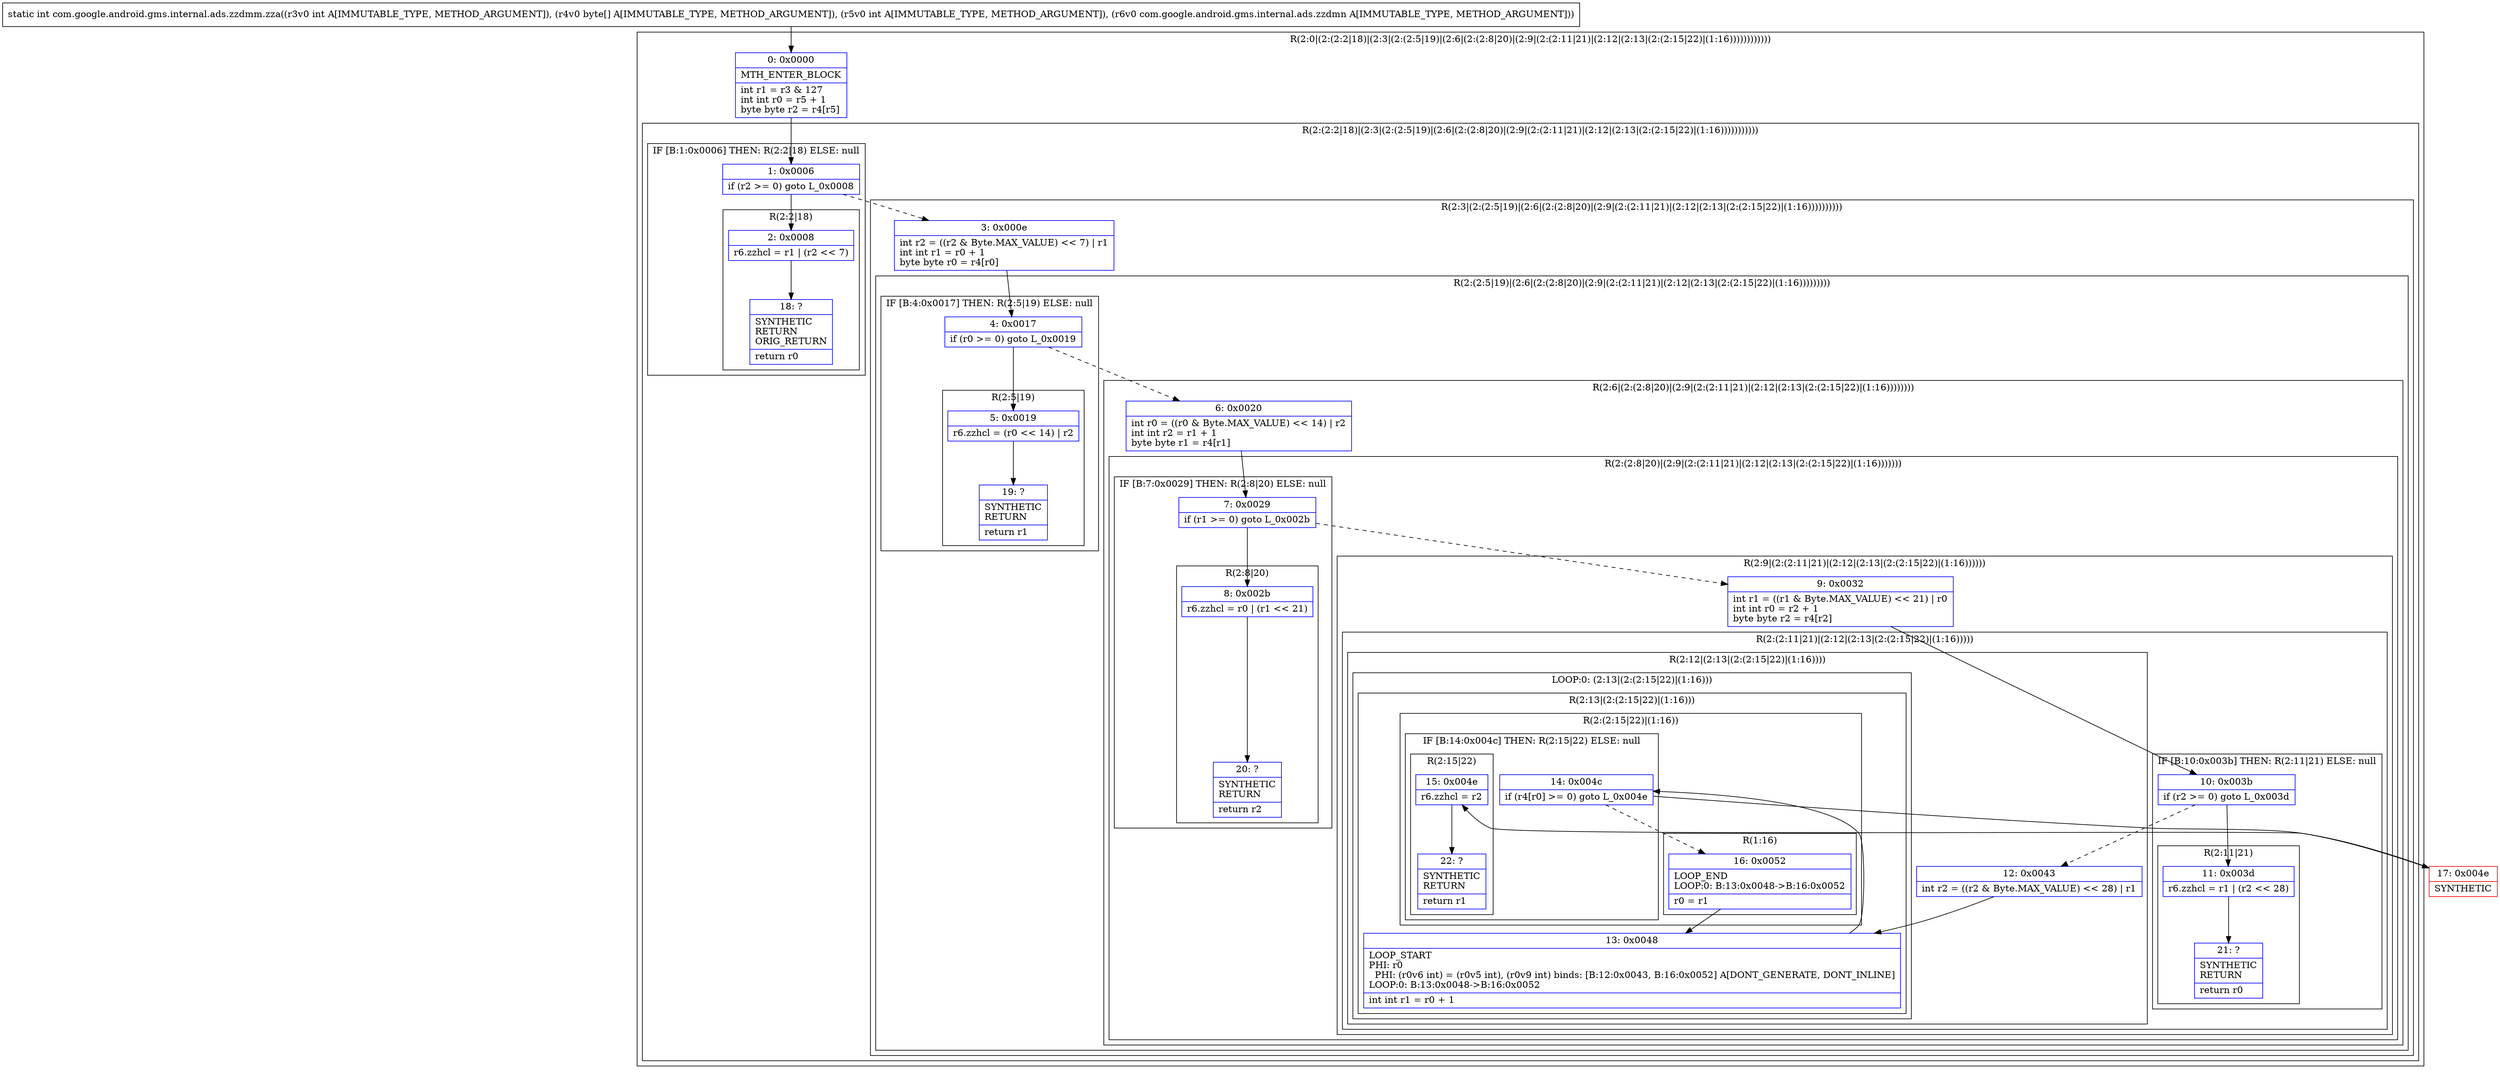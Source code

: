 digraph "CFG forcom.google.android.gms.internal.ads.zzdmm.zza(I[BILcom\/google\/android\/gms\/internal\/ads\/zzdmn;)I" {
subgraph cluster_Region_1266657947 {
label = "R(2:0|(2:(2:2|18)|(2:3|(2:(2:5|19)|(2:6|(2:(2:8|20)|(2:9|(2:(2:11|21)|(2:12|(2:13|(2:(2:15|22)|(1:16))))))))))))";
node [shape=record,color=blue];
Node_0 [shape=record,label="{0\:\ 0x0000|MTH_ENTER_BLOCK\l|int r1 = r3 & 127\lint int r0 = r5 + 1\lbyte byte r2 = r4[r5]\l}"];
subgraph cluster_Region_728977757 {
label = "R(2:(2:2|18)|(2:3|(2:(2:5|19)|(2:6|(2:(2:8|20)|(2:9|(2:(2:11|21)|(2:12|(2:13|(2:(2:15|22)|(1:16)))))))))))";
node [shape=record,color=blue];
subgraph cluster_IfRegion_1969497591 {
label = "IF [B:1:0x0006] THEN: R(2:2|18) ELSE: null";
node [shape=record,color=blue];
Node_1 [shape=record,label="{1\:\ 0x0006|if (r2 \>= 0) goto L_0x0008\l}"];
subgraph cluster_Region_1956919800 {
label = "R(2:2|18)";
node [shape=record,color=blue];
Node_2 [shape=record,label="{2\:\ 0x0008|r6.zzhcl = r1 \| (r2 \<\< 7)\l}"];
Node_18 [shape=record,label="{18\:\ ?|SYNTHETIC\lRETURN\lORIG_RETURN\l|return r0\l}"];
}
}
subgraph cluster_Region_298390695 {
label = "R(2:3|(2:(2:5|19)|(2:6|(2:(2:8|20)|(2:9|(2:(2:11|21)|(2:12|(2:13|(2:(2:15|22)|(1:16))))))))))";
node [shape=record,color=blue];
Node_3 [shape=record,label="{3\:\ 0x000e|int r2 = ((r2 & Byte.MAX_VALUE) \<\< 7) \| r1\lint int r1 = r0 + 1\lbyte byte r0 = r4[r0]\l}"];
subgraph cluster_Region_1294954539 {
label = "R(2:(2:5|19)|(2:6|(2:(2:8|20)|(2:9|(2:(2:11|21)|(2:12|(2:13|(2:(2:15|22)|(1:16)))))))))";
node [shape=record,color=blue];
subgraph cluster_IfRegion_1332914831 {
label = "IF [B:4:0x0017] THEN: R(2:5|19) ELSE: null";
node [shape=record,color=blue];
Node_4 [shape=record,label="{4\:\ 0x0017|if (r0 \>= 0) goto L_0x0019\l}"];
subgraph cluster_Region_1140417202 {
label = "R(2:5|19)";
node [shape=record,color=blue];
Node_5 [shape=record,label="{5\:\ 0x0019|r6.zzhcl = (r0 \<\< 14) \| r2\l}"];
Node_19 [shape=record,label="{19\:\ ?|SYNTHETIC\lRETURN\l|return r1\l}"];
}
}
subgraph cluster_Region_373815500 {
label = "R(2:6|(2:(2:8|20)|(2:9|(2:(2:11|21)|(2:12|(2:13|(2:(2:15|22)|(1:16))))))))";
node [shape=record,color=blue];
Node_6 [shape=record,label="{6\:\ 0x0020|int r0 = ((r0 & Byte.MAX_VALUE) \<\< 14) \| r2\lint int r2 = r1 + 1\lbyte byte r1 = r4[r1]\l}"];
subgraph cluster_Region_31502764 {
label = "R(2:(2:8|20)|(2:9|(2:(2:11|21)|(2:12|(2:13|(2:(2:15|22)|(1:16)))))))";
node [shape=record,color=blue];
subgraph cluster_IfRegion_983659283 {
label = "IF [B:7:0x0029] THEN: R(2:8|20) ELSE: null";
node [shape=record,color=blue];
Node_7 [shape=record,label="{7\:\ 0x0029|if (r1 \>= 0) goto L_0x002b\l}"];
subgraph cluster_Region_468542731 {
label = "R(2:8|20)";
node [shape=record,color=blue];
Node_8 [shape=record,label="{8\:\ 0x002b|r6.zzhcl = r0 \| (r1 \<\< 21)\l}"];
Node_20 [shape=record,label="{20\:\ ?|SYNTHETIC\lRETURN\l|return r2\l}"];
}
}
subgraph cluster_Region_327776310 {
label = "R(2:9|(2:(2:11|21)|(2:12|(2:13|(2:(2:15|22)|(1:16))))))";
node [shape=record,color=blue];
Node_9 [shape=record,label="{9\:\ 0x0032|int r1 = ((r1 & Byte.MAX_VALUE) \<\< 21) \| r0\lint int r0 = r2 + 1\lbyte byte r2 = r4[r2]\l}"];
subgraph cluster_Region_804630376 {
label = "R(2:(2:11|21)|(2:12|(2:13|(2:(2:15|22)|(1:16)))))";
node [shape=record,color=blue];
subgraph cluster_IfRegion_641442840 {
label = "IF [B:10:0x003b] THEN: R(2:11|21) ELSE: null";
node [shape=record,color=blue];
Node_10 [shape=record,label="{10\:\ 0x003b|if (r2 \>= 0) goto L_0x003d\l}"];
subgraph cluster_Region_1625128986 {
label = "R(2:11|21)";
node [shape=record,color=blue];
Node_11 [shape=record,label="{11\:\ 0x003d|r6.zzhcl = r1 \| (r2 \<\< 28)\l}"];
Node_21 [shape=record,label="{21\:\ ?|SYNTHETIC\lRETURN\l|return r0\l}"];
}
}
subgraph cluster_Region_275280951 {
label = "R(2:12|(2:13|(2:(2:15|22)|(1:16))))";
node [shape=record,color=blue];
Node_12 [shape=record,label="{12\:\ 0x0043|int r2 = ((r2 & Byte.MAX_VALUE) \<\< 28) \| r1\l}"];
subgraph cluster_LoopRegion_515766898 {
label = "LOOP:0: (2:13|(2:(2:15|22)|(1:16)))";
node [shape=record,color=blue];
subgraph cluster_Region_2045787427 {
label = "R(2:13|(2:(2:15|22)|(1:16)))";
node [shape=record,color=blue];
Node_13 [shape=record,label="{13\:\ 0x0048|LOOP_START\lPHI: r0 \l  PHI: (r0v6 int) = (r0v5 int), (r0v9 int) binds: [B:12:0x0043, B:16:0x0052] A[DONT_GENERATE, DONT_INLINE]\lLOOP:0: B:13:0x0048\-\>B:16:0x0052\l|int int r1 = r0 + 1\l}"];
subgraph cluster_Region_673546150 {
label = "R(2:(2:15|22)|(1:16))";
node [shape=record,color=blue];
subgraph cluster_IfRegion_1973530455 {
label = "IF [B:14:0x004c] THEN: R(2:15|22) ELSE: null";
node [shape=record,color=blue];
Node_14 [shape=record,label="{14\:\ 0x004c|if (r4[r0] \>= 0) goto L_0x004e\l}"];
subgraph cluster_Region_695875789 {
label = "R(2:15|22)";
node [shape=record,color=blue];
Node_15 [shape=record,label="{15\:\ 0x004e|r6.zzhcl = r2\l}"];
Node_22 [shape=record,label="{22\:\ ?|SYNTHETIC\lRETURN\l|return r1\l}"];
}
}
subgraph cluster_Region_1224275652 {
label = "R(1:16)";
node [shape=record,color=blue];
Node_16 [shape=record,label="{16\:\ 0x0052|LOOP_END\lLOOP:0: B:13:0x0048\-\>B:16:0x0052\l|r0 = r1\l}"];
}
}
}
}
}
}
}
}
}
}
}
}
}
Node_17 [shape=record,color=red,label="{17\:\ 0x004e|SYNTHETIC\l}"];
MethodNode[shape=record,label="{static int com.google.android.gms.internal.ads.zzdmm.zza((r3v0 int A[IMMUTABLE_TYPE, METHOD_ARGUMENT]), (r4v0 byte[] A[IMMUTABLE_TYPE, METHOD_ARGUMENT]), (r5v0 int A[IMMUTABLE_TYPE, METHOD_ARGUMENT]), (r6v0 com.google.android.gms.internal.ads.zzdmn A[IMMUTABLE_TYPE, METHOD_ARGUMENT])) }"];
MethodNode -> Node_0;
Node_0 -> Node_1;
Node_1 -> Node_2;
Node_1 -> Node_3[style=dashed];
Node_2 -> Node_18;
Node_3 -> Node_4;
Node_4 -> Node_5;
Node_4 -> Node_6[style=dashed];
Node_5 -> Node_19;
Node_6 -> Node_7;
Node_7 -> Node_8;
Node_7 -> Node_9[style=dashed];
Node_8 -> Node_20;
Node_9 -> Node_10;
Node_10 -> Node_11;
Node_10 -> Node_12[style=dashed];
Node_11 -> Node_21;
Node_12 -> Node_13;
Node_13 -> Node_14;
Node_14 -> Node_16[style=dashed];
Node_14 -> Node_17;
Node_15 -> Node_22;
Node_16 -> Node_13;
Node_17 -> Node_15;
}

